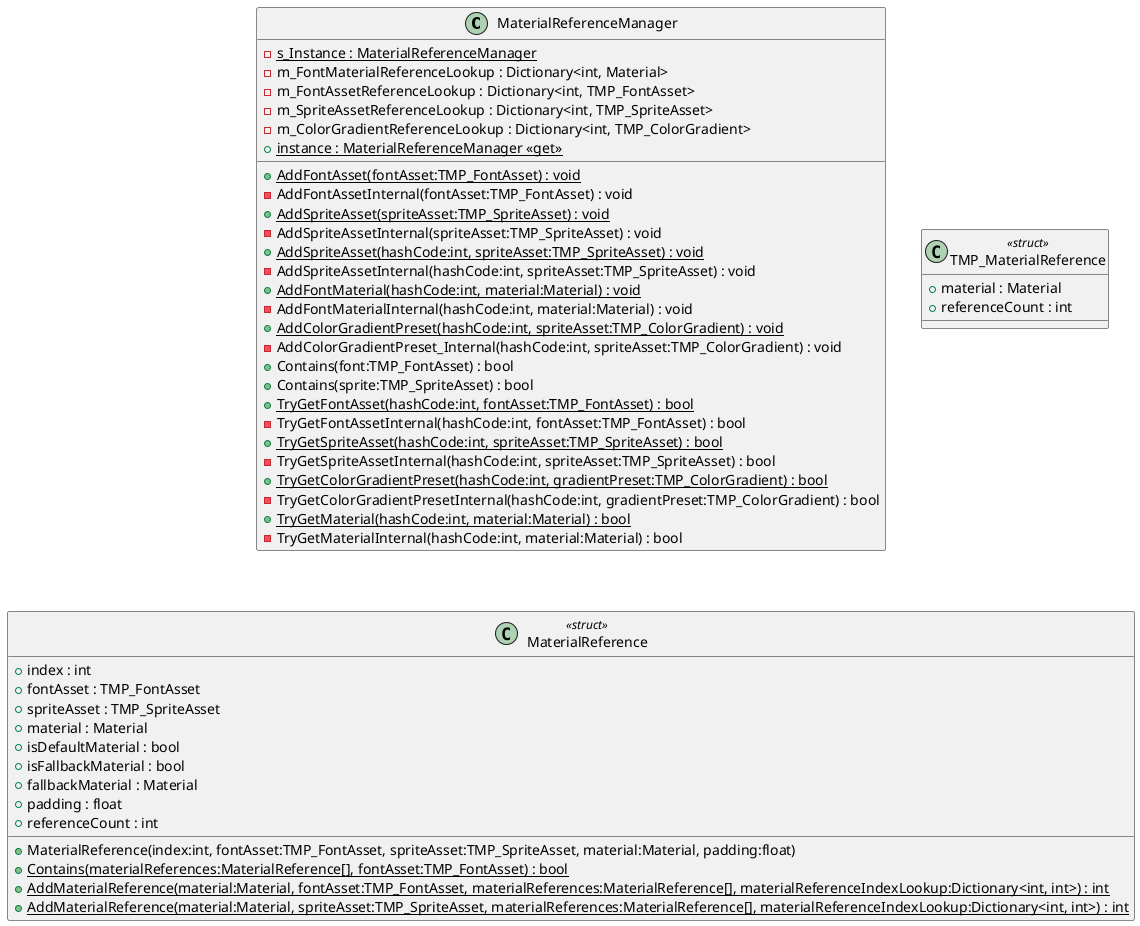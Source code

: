 @startuml
class MaterialReferenceManager {
    - {static} s_Instance : MaterialReferenceManager
    - m_FontMaterialReferenceLookup : Dictionary<int, Material>
    - m_FontAssetReferenceLookup : Dictionary<int, TMP_FontAsset>
    - m_SpriteAssetReferenceLookup : Dictionary<int, TMP_SpriteAsset>
    - m_ColorGradientReferenceLookup : Dictionary<int, TMP_ColorGradient>
    + {static} instance : MaterialReferenceManager <<get>>
    + {static} AddFontAsset(fontAsset:TMP_FontAsset) : void
    - AddFontAssetInternal(fontAsset:TMP_FontAsset) : void
    + {static} AddSpriteAsset(spriteAsset:TMP_SpriteAsset) : void
    - AddSpriteAssetInternal(spriteAsset:TMP_SpriteAsset) : void
    + {static} AddSpriteAsset(hashCode:int, spriteAsset:TMP_SpriteAsset) : void
    - AddSpriteAssetInternal(hashCode:int, spriteAsset:TMP_SpriteAsset) : void
    + {static} AddFontMaterial(hashCode:int, material:Material) : void
    - AddFontMaterialInternal(hashCode:int, material:Material) : void
    + {static} AddColorGradientPreset(hashCode:int, spriteAsset:TMP_ColorGradient) : void
    - AddColorGradientPreset_Internal(hashCode:int, spriteAsset:TMP_ColorGradient) : void
    + Contains(font:TMP_FontAsset) : bool
    + Contains(sprite:TMP_SpriteAsset) : bool
    + {static} TryGetFontAsset(hashCode:int, fontAsset:TMP_FontAsset) : bool
    - TryGetFontAssetInternal(hashCode:int, fontAsset:TMP_FontAsset) : bool
    + {static} TryGetSpriteAsset(hashCode:int, spriteAsset:TMP_SpriteAsset) : bool
    - TryGetSpriteAssetInternal(hashCode:int, spriteAsset:TMP_SpriteAsset) : bool
    + {static} TryGetColorGradientPreset(hashCode:int, gradientPreset:TMP_ColorGradient) : bool
    - TryGetColorGradientPresetInternal(hashCode:int, gradientPreset:TMP_ColorGradient) : bool
    + {static} TryGetMaterial(hashCode:int, material:Material) : bool
    - TryGetMaterialInternal(hashCode:int, material:Material) : bool
}
class TMP_MaterialReference <<struct>> {
    + material : Material
    + referenceCount : int
}
class MaterialReference <<struct>> {
    + index : int
    + fontAsset : TMP_FontAsset
    + spriteAsset : TMP_SpriteAsset
    + material : Material
    + isDefaultMaterial : bool
    + isFallbackMaterial : bool
    + fallbackMaterial : Material
    + padding : float
    + referenceCount : int
    + MaterialReference(index:int, fontAsset:TMP_FontAsset, spriteAsset:TMP_SpriteAsset, material:Material, padding:float)
    + {static} Contains(materialReferences:MaterialReference[], fontAsset:TMP_FontAsset) : bool
    + {static} AddMaterialReference(material:Material, fontAsset:TMP_FontAsset, materialReferences:MaterialReference[], materialReferenceIndexLookup:Dictionary<int, int>) : int
    + {static} AddMaterialReference(material:Material, spriteAsset:TMP_SpriteAsset, materialReferences:MaterialReference[], materialReferenceIndexLookup:Dictionary<int, int>) : int
}
@enduml

